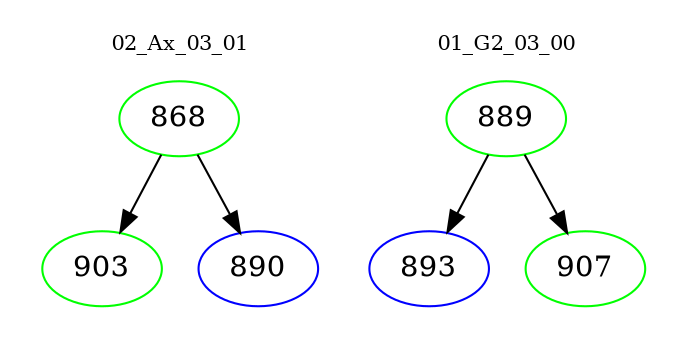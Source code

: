 digraph{
subgraph cluster_0 {
color = white
label = "02_Ax_03_01";
fontsize=10;
T0_868 [label="868", color="green"]
T0_868 -> T0_903 [color="black"]
T0_903 [label="903", color="green"]
T0_868 -> T0_890 [color="black"]
T0_890 [label="890", color="blue"]
}
subgraph cluster_1 {
color = white
label = "01_G2_03_00";
fontsize=10;
T1_889 [label="889", color="green"]
T1_889 -> T1_893 [color="black"]
T1_893 [label="893", color="blue"]
T1_889 -> T1_907 [color="black"]
T1_907 [label="907", color="green"]
}
}
